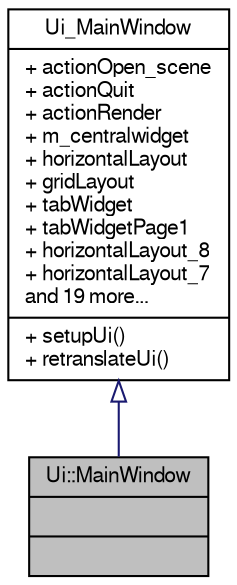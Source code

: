 digraph "Ui::MainWindow"
{
  edge [fontname="FreeSans",fontsize="10",labelfontname="FreeSans",labelfontsize="10"];
  node [fontname="FreeSans",fontsize="10",shape=record];
  Node1 [label="{Ui::MainWindow\n||}",height=0.2,width=0.4,color="black", fillcolor="grey75", style="filled", fontcolor="black"];
  Node2 -> Node1 [dir="back",color="midnightblue",fontsize="10",style="solid",arrowtail="onormal",fontname="FreeSans"];
  Node2 [label="{Ui_MainWindow\n|+ actionOpen_scene\l+ actionQuit\l+ actionRender\l+ m_centralwidget\l+ horizontalLayout\l+ gridLayout\l+ tabWidget\l+ tabWidgetPage1\l+ horizontalLayout_8\l+ horizontalLayout_7\land 19 more...\l|+ setupUi()\l+ retranslateUi()\l}",height=0.2,width=0.4,color="black", fillcolor="white", style="filled",URL="$classUi__MainWindow.html"];
}
